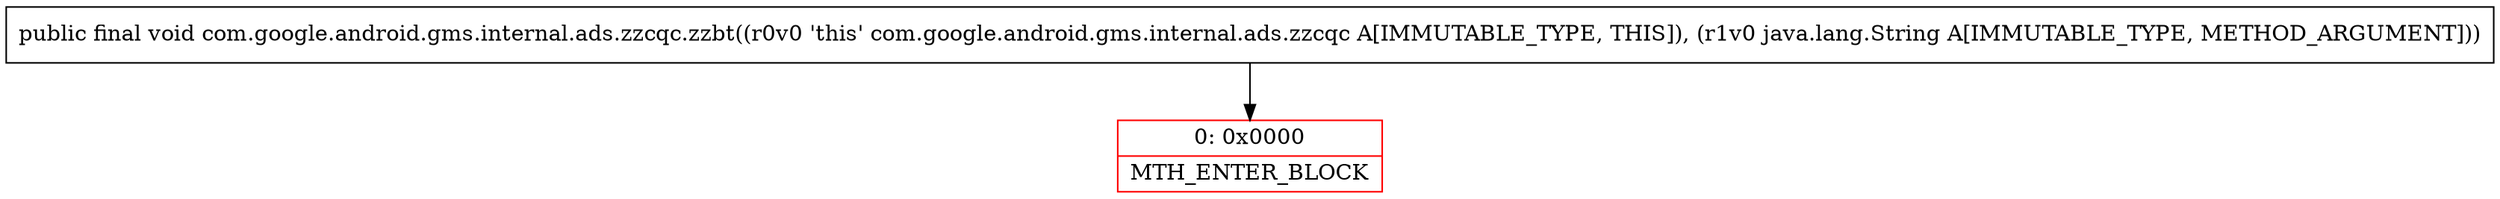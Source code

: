 digraph "CFG forcom.google.android.gms.internal.ads.zzcqc.zzbt(Ljava\/lang\/String;)V" {
subgraph cluster_Region_782990518 {
label = "R(0)";
node [shape=record,color=blue];
}
Node_0 [shape=record,color=red,label="{0\:\ 0x0000|MTH_ENTER_BLOCK\l}"];
MethodNode[shape=record,label="{public final void com.google.android.gms.internal.ads.zzcqc.zzbt((r0v0 'this' com.google.android.gms.internal.ads.zzcqc A[IMMUTABLE_TYPE, THIS]), (r1v0 java.lang.String A[IMMUTABLE_TYPE, METHOD_ARGUMENT])) }"];
MethodNode -> Node_0;
}

